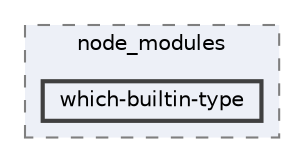 digraph "pkiclassroomrescheduler/src/main/frontend/node_modules/which-builtin-type"
{
 // LATEX_PDF_SIZE
  bgcolor="transparent";
  edge [fontname=Helvetica,fontsize=10,labelfontname=Helvetica,labelfontsize=10];
  node [fontname=Helvetica,fontsize=10,shape=box,height=0.2,width=0.4];
  compound=true
  subgraph clusterdir_72953eda66ccb3a2722c28e1c3e6c23b {
    graph [ bgcolor="#edf0f7", pencolor="grey50", label="node_modules", fontname=Helvetica,fontsize=10 style="filled,dashed", URL="dir_72953eda66ccb3a2722c28e1c3e6c23b.html",tooltip=""]
  dir_9b0a8f62db18ae591479cd2b706f6c0f [label="which-builtin-type", fillcolor="#edf0f7", color="grey25", style="filled,bold", URL="dir_9b0a8f62db18ae591479cd2b706f6c0f.html",tooltip=""];
  }
}
